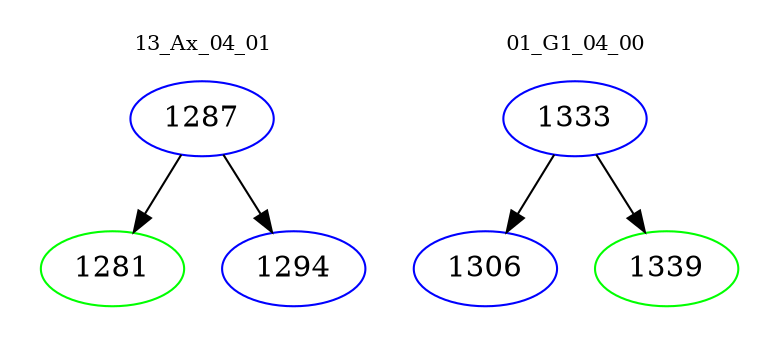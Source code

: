 digraph{
subgraph cluster_0 {
color = white
label = "13_Ax_04_01";
fontsize=10;
T0_1287 [label="1287", color="blue"]
T0_1287 -> T0_1281 [color="black"]
T0_1281 [label="1281", color="green"]
T0_1287 -> T0_1294 [color="black"]
T0_1294 [label="1294", color="blue"]
}
subgraph cluster_1 {
color = white
label = "01_G1_04_00";
fontsize=10;
T1_1333 [label="1333", color="blue"]
T1_1333 -> T1_1306 [color="black"]
T1_1306 [label="1306", color="blue"]
T1_1333 -> T1_1339 [color="black"]
T1_1339 [label="1339", color="green"]
}
}
